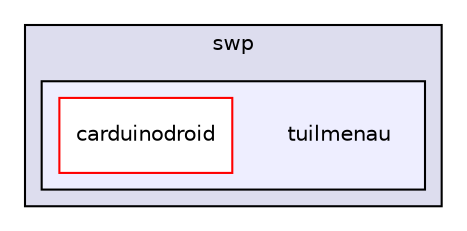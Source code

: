 digraph "src/swp/tuilmenau" {
  compound=true
  node [ fontsize="10", fontname="Helvetica"];
  edge [ labelfontsize="10", labelfontname="Helvetica"];
  subgraph clusterdir_014ecd3e13785cc2bdc25da2fcd83a8b {
    graph [ bgcolor="#ddddee", pencolor="black", label="swp" fontname="Helvetica", fontsize="10", URL="dir_014ecd3e13785cc2bdc25da2fcd83a8b.html"]
  subgraph clusterdir_15a7b6649a3bcba43bb034b06d1ae2ed {
    graph [ bgcolor="#eeeeff", pencolor="black", label="" URL="dir_15a7b6649a3bcba43bb034b06d1ae2ed.html"];
    dir_15a7b6649a3bcba43bb034b06d1ae2ed [shape=plaintext label="tuilmenau"];
    dir_101b8102373a8be8446892817550711e [shape=box label="carduinodroid" color="red" fillcolor="white" style="filled" URL="dir_101b8102373a8be8446892817550711e.html"];
  }
  }
}
